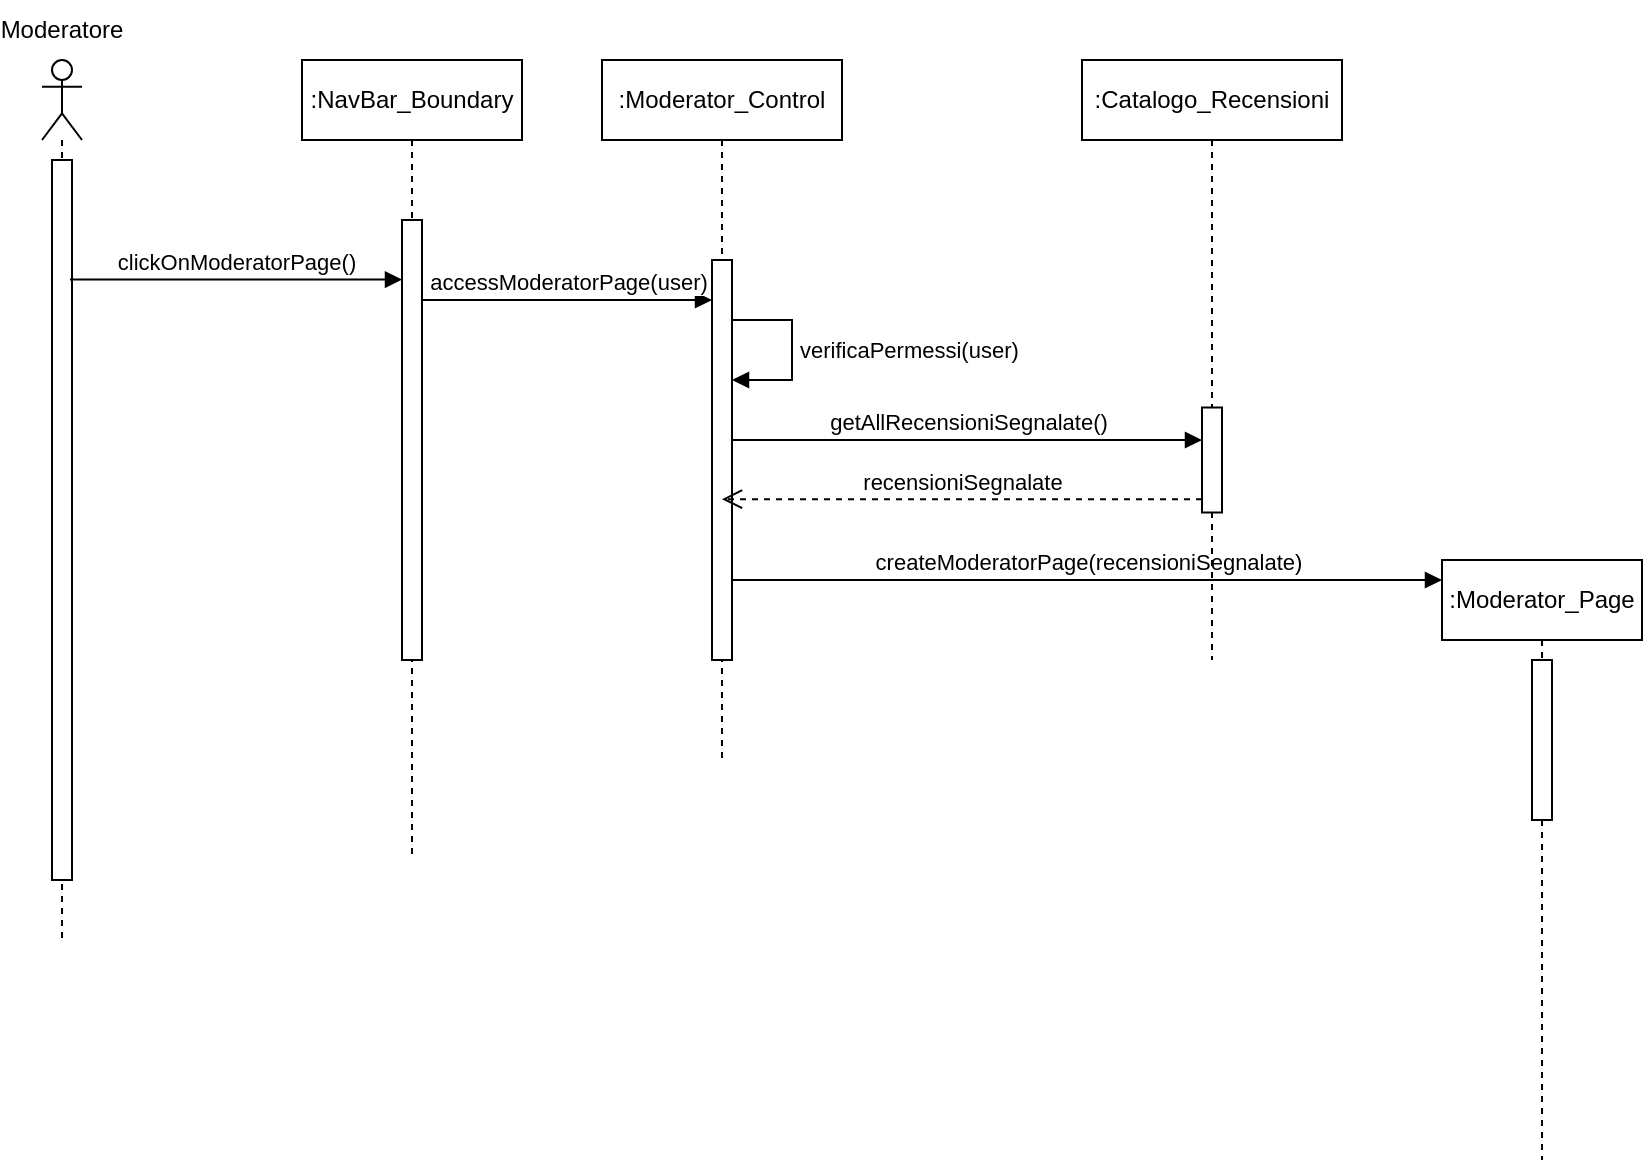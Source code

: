 <mxfile version="26.0.3">
  <diagram name="Page-1" id="zOEEpCLVx3BSE4MT3N1Z">
    <mxGraphModel dx="1020" dy="496" grid="1" gridSize="10" guides="1" tooltips="1" connect="1" arrows="1" fold="1" page="1" pageScale="1" pageWidth="827" pageHeight="1169" math="0" shadow="0">
      <root>
        <mxCell id="0" />
        <mxCell id="1" parent="0" />
        <mxCell id="_eB5BenDUcCew26t4jTj-232" value="" style="shape=umlLifeline;perimeter=lifelinePerimeter;whiteSpace=wrap;html=1;container=1;dropTarget=0;collapsible=0;recursiveResize=0;outlineConnect=0;portConstraint=eastwest;newEdgeStyle={&quot;curved&quot;:0,&quot;rounded&quot;:0};participant=umlActor;" parent="1" vertex="1">
          <mxGeometry x="100" y="150" width="20" height="440" as="geometry" />
        </mxCell>
        <mxCell id="_eB5BenDUcCew26t4jTj-233" value="" style="html=1;points=[[0,0,0,0,5],[0,1,0,0,-5],[1,0,0,0,5],[1,1,0,0,-5]];perimeter=orthogonalPerimeter;outlineConnect=0;targetShapes=umlLifeline;portConstraint=eastwest;newEdgeStyle={&quot;curved&quot;:0,&quot;rounded&quot;:0};" parent="_eB5BenDUcCew26t4jTj-232" vertex="1">
          <mxGeometry x="5" y="50" width="10" height="360" as="geometry" />
        </mxCell>
        <mxCell id="_eB5BenDUcCew26t4jTj-234" value="Moderatore" style="text;html=1;align=center;verticalAlign=middle;whiteSpace=wrap;rounded=0;" parent="1" vertex="1">
          <mxGeometry x="80" y="120" width="60" height="30" as="geometry" />
        </mxCell>
        <mxCell id="_eB5BenDUcCew26t4jTj-235" value="clickOnModeratorPage()" style="html=1;verticalAlign=bottom;endArrow=block;curved=0;rounded=0;exitX=0.8;exitY=0.166;exitDx=0;exitDy=0;exitPerimeter=0;" parent="1" target="_eB5BenDUcCew26t4jTj-237" edge="1">
          <mxGeometry width="80" relative="1" as="geometry">
            <mxPoint x="114" y="259.76" as="sourcePoint" />
            <mxPoint x="270" y="260" as="targetPoint" />
          </mxGeometry>
        </mxCell>
        <mxCell id="_eB5BenDUcCew26t4jTj-236" value=":NavBar_Boundary" style="shape=umlLifeline;perimeter=lifelinePerimeter;whiteSpace=wrap;html=1;container=1;dropTarget=0;collapsible=0;recursiveResize=0;outlineConnect=0;portConstraint=eastwest;newEdgeStyle={&quot;curved&quot;:0,&quot;rounded&quot;:0};" parent="1" vertex="1">
          <mxGeometry x="230" y="150" width="110" height="400" as="geometry" />
        </mxCell>
        <mxCell id="_eB5BenDUcCew26t4jTj-237" value="" style="html=1;points=[[0,0,0,0,5],[0,1,0,0,-5],[1,0,0,0,5],[1,1,0,0,-5]];perimeter=orthogonalPerimeter;outlineConnect=0;targetShapes=umlLifeline;portConstraint=eastwest;newEdgeStyle={&quot;curved&quot;:0,&quot;rounded&quot;:0};" parent="_eB5BenDUcCew26t4jTj-236" vertex="1">
          <mxGeometry x="50" y="80" width="10" height="220" as="geometry" />
        </mxCell>
        <mxCell id="_eB5BenDUcCew26t4jTj-239" value="accessModeratorPage(user)" style="html=1;verticalAlign=bottom;endArrow=block;curved=0;rounded=0;" parent="1" edge="1">
          <mxGeometry width="80" relative="1" as="geometry">
            <mxPoint x="290" y="270" as="sourcePoint" />
            <mxPoint x="435" y="270" as="targetPoint" />
          </mxGeometry>
        </mxCell>
        <mxCell id="_eB5BenDUcCew26t4jTj-240" value=":Moderator_Control" style="shape=umlLifeline;perimeter=lifelinePerimeter;whiteSpace=wrap;html=1;container=1;dropTarget=0;collapsible=0;recursiveResize=0;outlineConnect=0;portConstraint=eastwest;newEdgeStyle={&quot;curved&quot;:0,&quot;rounded&quot;:0};" parent="1" vertex="1">
          <mxGeometry x="380" y="150" width="120" height="350" as="geometry" />
        </mxCell>
        <mxCell id="_eB5BenDUcCew26t4jTj-241" value="" style="html=1;points=[[0,0,0,0,5],[0,1,0,0,-5],[1,0,0,0,5],[1,1,0,0,-5]];perimeter=orthogonalPerimeter;outlineConnect=0;targetShapes=umlLifeline;portConstraint=eastwest;newEdgeStyle={&quot;curved&quot;:0,&quot;rounded&quot;:0};" parent="_eB5BenDUcCew26t4jTj-240" vertex="1">
          <mxGeometry x="55" y="100" width="10" height="200" as="geometry" />
        </mxCell>
        <mxCell id="_eB5BenDUcCew26t4jTj-242" value="verificaPermessi(user)" style="html=1;align=left;spacingLeft=2;endArrow=block;rounded=0;edgeStyle=orthogonalEdgeStyle;curved=0;rounded=0;" parent="_eB5BenDUcCew26t4jTj-240" target="_eB5BenDUcCew26t4jTj-241" edge="1">
          <mxGeometry relative="1" as="geometry">
            <mxPoint x="65" y="130" as="sourcePoint" />
            <Array as="points">
              <mxPoint x="95" y="130" />
              <mxPoint x="95" y="160" />
            </Array>
            <mxPoint x="70" y="160" as="targetPoint" />
          </mxGeometry>
        </mxCell>
        <mxCell id="_eB5BenDUcCew26t4jTj-243" value="createModeratorPage(recensioniSegnalate)" style="html=1;verticalAlign=bottom;endArrow=block;curved=0;rounded=0;" parent="1" edge="1">
          <mxGeometry width="80" relative="1" as="geometry">
            <mxPoint x="445" y="410" as="sourcePoint" />
            <mxPoint x="800" y="410" as="targetPoint" />
          </mxGeometry>
        </mxCell>
        <mxCell id="_eB5BenDUcCew26t4jTj-244" value=":Moderator_Page" style="shape=umlLifeline;perimeter=lifelinePerimeter;whiteSpace=wrap;html=1;container=1;dropTarget=0;collapsible=0;recursiveResize=0;outlineConnect=0;portConstraint=eastwest;newEdgeStyle={&quot;curved&quot;:0,&quot;rounded&quot;:0};" parent="1" vertex="1">
          <mxGeometry x="800" y="400" width="100" height="300" as="geometry" />
        </mxCell>
        <mxCell id="_eB5BenDUcCew26t4jTj-245" value="" style="html=1;points=[[0,0,0,0,5],[0,1,0,0,-5],[1,0,0,0,5],[1,1,0,0,-5]];perimeter=orthogonalPerimeter;outlineConnect=0;targetShapes=umlLifeline;portConstraint=eastwest;newEdgeStyle={&quot;curved&quot;:0,&quot;rounded&quot;:0};" parent="_eB5BenDUcCew26t4jTj-244" vertex="1">
          <mxGeometry x="45" y="50" width="10" height="80" as="geometry" />
        </mxCell>
        <mxCell id="_eB5BenDUcCew26t4jTj-246" value=":Catalogo_Recensioni" style="shape=umlLifeline;perimeter=lifelinePerimeter;whiteSpace=wrap;html=1;container=1;dropTarget=0;collapsible=0;recursiveResize=0;outlineConnect=0;portConstraint=eastwest;newEdgeStyle={&quot;curved&quot;:0,&quot;rounded&quot;:0};" parent="1" vertex="1">
          <mxGeometry x="620" y="150" width="130" height="300" as="geometry" />
        </mxCell>
        <mxCell id="_eB5BenDUcCew26t4jTj-247" value="" style="html=1;points=[[0,0,0,0,5],[0,1,0,0,-5],[1,0,0,0,5],[1,1,0,0,-5]];perimeter=orthogonalPerimeter;outlineConnect=0;targetShapes=umlLifeline;portConstraint=eastwest;newEdgeStyle={&quot;curved&quot;:0,&quot;rounded&quot;:0};" parent="_eB5BenDUcCew26t4jTj-246" vertex="1">
          <mxGeometry x="60" y="173.75" width="10" height="52.5" as="geometry" />
        </mxCell>
        <mxCell id="_eB5BenDUcCew26t4jTj-248" value="getAllRecensioniSegnalate()" style="html=1;verticalAlign=bottom;endArrow=block;curved=0;rounded=0;" parent="1" source="_eB5BenDUcCew26t4jTj-241" edge="1">
          <mxGeometry width="80" relative="1" as="geometry">
            <mxPoint x="450" y="340" as="sourcePoint" />
            <mxPoint x="680" y="340" as="targetPoint" />
            <mxPoint as="offset" />
          </mxGeometry>
        </mxCell>
        <mxCell id="_eB5BenDUcCew26t4jTj-249" value="recensioniSegnalate" style="html=1;verticalAlign=bottom;endArrow=open;dashed=1;endSize=8;curved=0;rounded=0;" parent="1" target="_eB5BenDUcCew26t4jTj-240" edge="1">
          <mxGeometry relative="1" as="geometry">
            <mxPoint x="680" y="369.58" as="sourcePoint" />
            <mxPoint x="600" y="369.58" as="targetPoint" />
          </mxGeometry>
        </mxCell>
      </root>
    </mxGraphModel>
  </diagram>
</mxfile>
